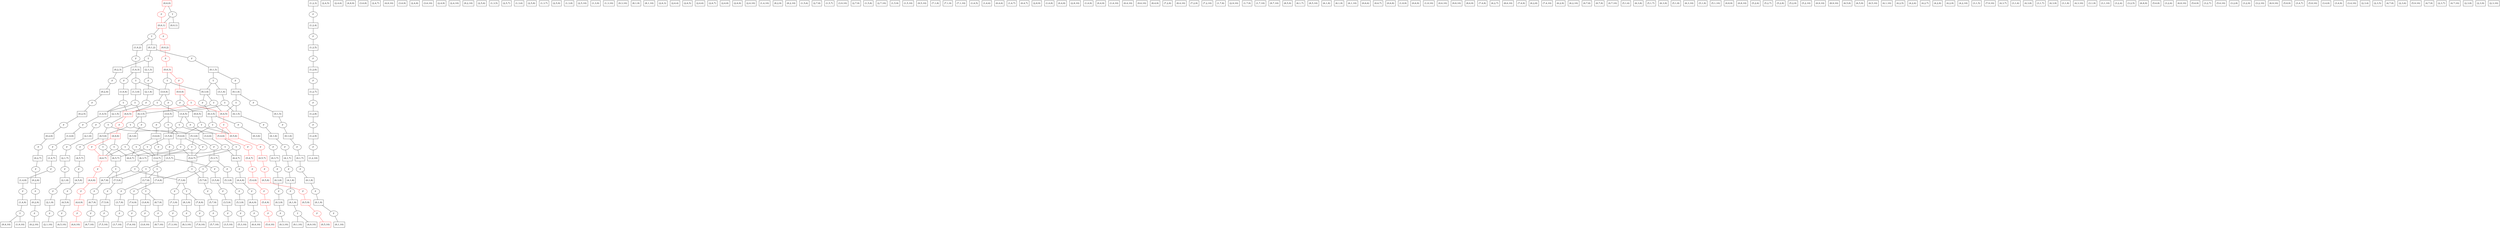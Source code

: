 strict digraph G {
  1 [ shape="box" label="(3,6,4)" ];
  2 [ shape="box" label="(0,0,1)" ];
  3 [ shape="box" label="(3,6,5)" ];
  4 [ shape="box" label="(1,2,3)" ];
  5 [ shape="box" label="(3,6,6)" ];
  6 [ shape="box" label="(2,4,5)" ];
  7 [ shape="box" label="(1,2,4)" ];
  8 [ shape="box" label="(3,6,7)" ];
  9 [ shape="box" label="(2,4,6)" ];
  10 [ shape="box" label="(1,2,5)" ];
  11 [ shape="box" label="(4,8,9)" ];
  12 [ shape="box" label="(3,6,8)" ];
  13 [ shape="box" label="(2,4,7)" ];
  14 [ shape="box" label="(1,2,6)" ];
  15 [ shape="box" label="(4,8,10)" ];
  16 [ shape="box" label="(3,6,9)" ];
  17 [ shape="box" label="(2,4,8)" ];
  18 [ shape="box" label="(1,2,7)" ];
  19 [ shape="box" label="(3,6,10)" ];
  20 [ shape="box" label="(2,4,9)" ];
  21 [ shape="box" label="(1,2,8)" ];
  22 [ shape="box" label="(2,4,10)" ];
  23 [ shape="box" label="(1,2,9)" ];
  24 [ shape="box" label="(1,2,10)" ];
  25 [ shape="box" label="(9,2,10)" ];
  26 [ shape="box" label="(0,1,2)" ];
  27 [ shape="box" label="(0,1,3)" ];
  28 [ shape="box" label="(1,3,4)" ];
  29 [ shape="box" label="(2,5,6)" ];
  30 [ shape="box" label="(0,1,4)" ];
  31 [ shape="box" label="(1,3,5)" ];
  32 [ shape="box" label="(3,7,8)" ];
  33 [ shape="box" label="(2,5,7)" ];
  34 [ shape="box" label="(0,1,5)" ];
  35 [ shape="box" label="(1,3,6)" ];
  36 [ shape="box" label="(4,9,10)" ];
  37 [ shape="box" label="(3,7,9)" ];
  38 [ shape="box" label="(2,5,8)" ];
  39 [ shape="box" label="(0,1,6)" ];
  40 [ shape="box" label="(1,3,7)" ];
  41 [ shape="box" label="(3,7,10)" ];
  42 [ shape="box" label="(2,5,9)" ];
  43 [ shape="box" label="(0,1,7)" ];
  44 [ shape="box" label="(1,3,8)" ];
  45 [ shape="box" label="(2,5,10)" ];
  46 [ shape="box" label="(0,1,8)" ];
  47 [ shape="box" label="(1,3,9)" ];
  48 [ shape="box" label="(0,1,9)" ];
  49 [ shape="box" label="(1,3,10)" ];
  50 [ shape="box" label="(0,1,10)" ];
  51 [ shape="box" label="(9,3,10)" ];
  52 [ shape="box" label="(8,1,9)" ];
  53 [ shape="box" label="(8,1,10)" ];
  54 [ shape="box" label="(2,6,3)" ];
  55 [ shape="box" label="(2,6,4)" ];
  56 [ shape="box" label="(0,2,3)" ];
  57 [ shape="box" label="(2,6,5)" ];
  58 [ shape="box" label="(0,2,4)" ];
  59 [ shape="box" label="(2,6,6)" ];
  60 [ shape="box" label="(1,4,5)" ];
  61 [ shape="box" label="(0,2,5)" ];
  62 [ shape="box" label="(2,6,7)" ];
  63 [ shape="box" label="(1,4,6)" ];
  64 [ shape="box" label="(3,8,9)" ];
  65 [ shape="box" label="(0,2,6)" ];
  66 [ shape="box" label="(2,6,8)" ];
  67 [ shape="box" label="(1,4,7)" ];
  68 [ shape="box" label="(3,8,10)" ];
  69 [ shape="box" label="(0,2,7)" ];
  70 [ shape="box" label="(2,6,9)" ];
  71 [ shape="box" label="(1,4,8)" ];
  72 [ shape="box" label="(0,2,8)" ];
  73 [ shape="box" label="(2,6,10)" ];
  74 [ shape="box" label="(1,4,9)" ];
  75 [ shape="box" label="(0,2,9)" ];
  76 [ shape="box" label="(1,4,10)" ];
  77 [ shape="box" label="(0,2,10)" ];
  78 [ shape="box" label="(9,4,10)" ];
  79 [ shape="box" label="(8,2,9)" ];
  80 [ shape="box" label="(8,2,10)" ];
  81 [ shape="box" label="(0,3,4)" ];
  82 [ shape="box" label="(0,3,5)" ];
  83 [ shape="box" label="(1,5,6)" ];
  84 [ shape="box" label="(0,3,6)" ];
  85 [ shape="box" label="(2,7,8)" ];
  86 [ shape="box" label="(1,5,7)" ];
  87 [ shape="box" label="(0,3,7)" ];
  88 [ shape="box" label="(3,9,10)" ];
  89 [ shape="box" label="(2,7,9)" ];
  90 [ shape="box" label="(1,5,8)" ];
  91 [ shape="box" label="(0,3,8)" ];
  92 [ shape="box" label="(2,7,10)" ];
  93 [ shape="box" label="(1,5,9)" ];
  94 [ shape="box" label="(0,3,9)" ];
  95 [ shape="box" label="(1,5,10)" ];
  96 [ shape="box" label="(0,3,10)" ];
  97 [ shape="box" label="(9,5,10)" ];
  98 [ shape="box" label="(8,3,9)" ];
  99 [ shape="box" label="(7,1,8)" ];
  100 [ shape="box" label="(8,3,10)" ];
  101 [ shape="box" label="(7,1,9)" ];
  102 [ shape="box" label="(7,1,10)" ];
  103 [ shape="box" label="(1,6,2)" ];
  104 [ shape="box" label="(1,6,3)" ];
  105 [ shape="box" label="(1,6,4)" ];
  106 [ shape="box" label="(1,6,5)" ];
  107 [ shape="box" color="red" label="(0,4,5)" ];
  108 [ shape="box" label="(1,6,6)" ];
  109 [ shape="box" label="(0,4,6)" ];
  110 [ shape="box" label="(1,6,7)" ];
  111 [ shape="box" label="(0,4,7)" ];
  112 [ shape="box" label="(2,8,9)" ];
  113 [ shape="box" label="(1,6,8)" ];
  114 [ shape="box" label="(0,4,8)" ];
  115 [ shape="box" label="(2,8,10)" ];
  116 [ shape="box" label="(1,6,9)" ];
  117 [ shape="box" label="(0,4,9)" ];
  118 [ shape="box" label="(1,6,10)" ];
  119 [ shape="box" label="(0,4,10)" ];
  120 [ shape="box" label="(9,6,10)" ];
  121 [ shape="box" label="(8,4,9)" ];
  122 [ shape="box" label="(7,2,8)" ];
  123 [ shape="box" label="(8,4,10)" ];
  124 [ shape="box" label="(7,2,9)" ];
  125 [ shape="box" label="(7,2,10)" ];
  126 [ shape="box" color="red" label="(0,5,6)" ];
  127 [ shape="box" color="red" label="(0,5,7)" ];
  128 [ shape="box" label="(1,7,8)" ];
  129 [ shape="box" color="red" label="(0,5,8)" ];
  130 [ shape="box" label="(2,9,10)" ];
  131 [ shape="box" label="(1,7,9)" ];
  132 [ shape="box" color="red" label="(0,5,9)" ];
  133 [ shape="box" label="(1,7,10)" ];
  134 [ shape="box" color="red" label="(0,5,10)" ];
  135 [ shape="box" label="(9,7,10)" ];
  136 [ shape="box" label="(8,5,9)" ];
  137 [ shape="box" label="(7,3,8)" ];
  138 [ shape="box" label="(6,1,7)" ];
  139 [ shape="box" label="(8,5,10)" ];
  140 [ shape="box" label="(7,3,9)" ];
  141 [ shape="box" label="(6,1,8)" ];
  142 [ shape="box" label="(7,3,10)" ];
  143 [ shape="box" label="(6,1,9)" ];
  144 [ shape="box" label="(6,1,10)" ];
  145 [ shape="box" color="red" label="(0,6,0)" ];
  146 [ shape="box" color="red" label="(0,6,1)" ];
  147 [ shape="box" color="red" label="(0,6,2)" ];
  148 [ shape="box" color="red" label="(0,6,3)" ];
  149 [ shape="box" color="red" label="(0,6,4)" ];
  150 [ shape="box" label="(0,6,5)" ];
  151 [ shape="box" label="(0,6,6)" ];
  152 [ shape="box" label="(0,6,7)" ];
  153 [ shape="box" label="(0,6,8)" ];
  154 [ shape="box" label="(1,8,9)" ];
  155 [ shape="box" label="(0,6,9)" ];
  156 [ shape="box" label="(1,8,10)" ];
  157 [ shape="box" label="(0,6,10)" ];
  158 [ shape="box" label="(9,8,10)" ];
  159 [ shape="box" label="(8,6,9)" ];
  160 [ shape="box" label="(7,4,8)" ];
  161 [ shape="box" label="(6,2,7)" ];
  162 [ shape="box" label="(8,6,10)" ];
  163 [ shape="box" label="(7,4,9)" ];
  164 [ shape="box" label="(6,2,8)" ];
  165 [ shape="box" label="(7,4,10)" ];
  166 [ shape="box" label="(6,2,9)" ];
  167 [ shape="box" label="(6,2,10)" ];
  168 [ shape="box" label="(0,7,8)" ];
  169 [ shape="box" label="(0,7,9)" ];
  170 [ shape="box" label="(1,9,10)" ];
  171 [ shape="box" label="(0,7,10)" ];
  172 [ shape="box" label="(8,7,9)" ];
  173 [ shape="box" label="(7,5,8)" ];
  174 [ shape="box" label="(6,3,7)" ];
  175 [ shape="box" label="(5,1,6)" ];
  176 [ shape="box" label="(8,7,10)" ];
  177 [ shape="box" label="(7,5,9)" ];
  178 [ shape="box" label="(6,3,8)" ];
  179 [ shape="box" label="(5,1,7)" ];
  180 [ shape="box" label="(7,5,10)" ];
  181 [ shape="box" label="(6,3,9)" ];
  182 [ shape="box" label="(5,1,8)" ];
  183 [ shape="box" label="(6,3,10)" ];
  184 [ shape="box" label="(5,1,9)" ];
  185 [ shape="box" label="(5,1,10)" ];
  186 [ shape="box" label="(0,8,9)" ];
  187 [ shape="box" label="(0,8,10)" ];
  188 [ shape="box" label="(7,6,8)" ];
  189 [ shape="box" label="(6,4,7)" ];
  190 [ shape="box" label="(5,2,6)" ];
  191 [ shape="box" label="(7,6,9)" ];
  192 [ shape="box" label="(6,4,8)" ];
  193 [ shape="box" label="(5,2,7)" ];
  194 [ shape="box" label="(7,6,10)" ];
  195 [ shape="box" label="(6,4,9)" ];
  196 [ shape="box" label="(5,2,8)" ];
  197 [ shape="box" label="(6,4,10)" ];
  198 [ shape="box" label="(5,2,9)" ];
  199 [ shape="box" label="(5,2,10)" ];
  200 [ shape="box" label="(0,9,10)" ];
  201 [ shape="box" label="(6,5,7)" ];
  202 [ shape="box" label="(5,3,6)" ];
  203 [ shape="box" label="(4,1,5)" ];
  204 [ shape="box" label="(8,9,10)" ];
  205 [ shape="box" label="(6,5,8)" ];
  206 [ shape="box" label="(5,3,7)" ];
  207 [ shape="box" label="(4,1,6)" ];
  208 [ shape="box" label="(6,5,9)" ];
  209 [ shape="box" label="(5,3,8)" ];
  210 [ shape="box" label="(4,1,7)" ];
  211 [ shape="box" label="(6,5,10)" ];
  212 [ shape="box" label="(5,3,9)" ];
  213 [ shape="box" label="(4,1,8)" ];
  214 [ shape="box" label="(5,3,10)" ];
  215 [ shape="box" label="(4,1,9)" ];
  216 [ shape="box" label="(4,1,10)" ];
  217 [ shape="box" label="(6,6,7)" ];
  218 [ shape="box" color="red" label="(5,4,6)" ];
  219 [ shape="box" label="(4,2,5)" ];
  220 [ shape="box" label="(7,8,9)" ];
  221 [ shape="box" color="red" label="(5,4,7)" ];
  222 [ shape="box" label="(4,2,6)" ];
  223 [ shape="box" label="(7,8,10)" ];
  224 [ shape="box" color="red" label="(5,4,8)" ];
  225 [ shape="box" label="(4,2,7)" ];
  226 [ shape="box" color="red" label="(5,4,9)" ];
  227 [ shape="box" label="(4,2,8)" ];
  228 [ shape="box" color="red" label="(5,4,10)" ];
  229 [ shape="box" label="(4,2,9)" ];
  230 [ shape="box" label="(4,2,10)" ];
  231 [ shape="box" label="(4,3,5)" ];
  232 [ shape="box" label="(3,1,4)" ];
  233 [ shape="box" label="(6,7,8)" ];
  234 [ shape="box" label="(4,3,6)" ];
  235 [ shape="box" label="(3,1,5)" ];
  236 [ shape="box" label="(7,9,10)" ];
  237 [ shape="box" label="(6,7,9)" ];
  238 [ shape="box" label="(4,3,7)" ];
  239 [ shape="box" label="(3,1,6)" ];
  240 [ shape="box" label="(6,7,10)" ];
  241 [ shape="box" label="(4,3,8)" ];
  242 [ shape="box" label="(3,1,7)" ];
  243 [ shape="box" label="(4,3,9)" ];
  244 [ shape="box" label="(3,1,8)" ];
  245 [ shape="box" label="(4,3,10)" ];
  246 [ shape="box" label="(3,1,9)" ];
  247 [ shape="box" label="(3,1,10)" ];
  248 [ shape="box" label="(5,6,6)" ];
  249 [ shape="box" label="(3,2,4)" ];
  250 [ shape="box" label="(5,6,7)" ];
  251 [ shape="box" label="(3,2,5)" ];
  252 [ shape="box" label="(6,8,9)" ];
  253 [ shape="box" label="(5,6,8)" ];
  254 [ shape="box" label="(3,2,6)" ];
  255 [ shape="box" label="(6,8,10)" ];
  256 [ shape="box" label="(5,6,9)" ];
  257 [ shape="box" label="(3,2,7)" ];
  258 [ shape="box" label="(5,6,10)" ];
  259 [ shape="box" label="(3,2,8)" ];
  260 [ shape="box" label="(3,2,9)" ];
  261 [ shape="box" label="(3,2,10)" ];
  262 [ shape="box" label="(2,1,3)" ];
  263 [ shape="box" label="(4,5,6)" ];
  264 [ shape="box" label="(2,1,4)" ];
  265 [ shape="box" label="(5,7,8)" ];
  266 [ shape="box" label="(4,5,7)" ];
  267 [ shape="box" label="(2,1,5)" ];
  268 [ shape="box" label="(6,9,10)" ];
  269 [ shape="box" label="(5,7,9)" ];
  270 [ shape="box" label="(4,5,8)" ];
  271 [ shape="box" label="(2,1,6)" ];
  272 [ shape="box" label="(5,7,10)" ];
  273 [ shape="box" label="(4,5,9)" ];
  274 [ shape="box" label="(2,1,7)" ];
  275 [ shape="box" label="(4,5,10)" ];
  276 [ shape="box" label="(2,1,8)" ];
  277 [ shape="box" label="(2,1,9)" ];
  278 [ shape="box" label="(2,1,10)" ];
  279 [ shape="box" color="red" label="(4,6,5)" ];
  280 [ shape="box" color="red" label="(4,6,6)" ];
  281 [ shape="box" label="(3,4,5)" ];
  282 [ shape="box" color="red" label="(4,6,7)" ];
  283 [ shape="box" label="(3,4,6)" ];
  284 [ shape="box" label="(5,8,9)" ];
  285 [ shape="box" color="red" label="(4,6,8)" ];
  286 [ shape="box" label="(3,4,7)" ];
  287 [ shape="box" label="(5,8,10)" ];
  288 [ shape="box" color="red" label="(4,6,9)" ];
  289 [ shape="box" label="(3,4,8)" ];
  290 [ shape="box" color="red" label="(4,6,10)" ];
  291 [ shape="box" label="(3,4,9)" ];
  292 [ shape="box" label="(3,4,10)" ];
  293 [ shape="box" label="(2,3,4)" ];
  294 [ shape="box" label="(3,5,6)" ];
  295 [ shape="box" label="(2,3,5)" ];
  296 [ shape="box" label="(4,7,8)" ];
  297 [ shape="box" label="(3,5,7)" ];
  298 [ shape="box" label="(2,3,6)" ];
  299 [ shape="box" label="(5,9,10)" ];
  300 [ shape="box" label="(4,7,9)" ];
  301 [ shape="box" label="(3,5,8)" ];
  302 [ shape="box" label="(2,3,7)" ];
  303 [ shape="box" label="(4,7,10)" ];
  304 [ shape="box" label="(3,5,9)" ];
  305 [ shape="box" label="(2,3,8)" ];
  306 [ shape="box" label="(3,5,10)" ];
  307 [ shape="box" label="(2,3,9)" ];
  308 [ shape="box" label="(2,3,10)" ];
  309 [ shape="box" label="(9,1,10)" ];
  310 [ shape="ellipse" label="T" ];
  311 [ shape="ellipse" label="F" ];
  312 [ shape="ellipse" label="F" ];
  313 [ shape="ellipse" label="T" ];
  314 [ shape="ellipse" label="F" ];
  315 [ shape="ellipse" label="T" ];
  316 [ shape="ellipse" label="F" ];
  317 [ shape="ellipse" label="F" ];
  318 [ shape="ellipse" label="T" ];
  319 [ shape="ellipse" label="F" ];
  320 [ shape="ellipse" label="F" ];
  321 [ shape="ellipse" label="F" ];
  322 [ shape="ellipse" label="F" ];
  323 [ shape="ellipse" label="F" ];
  324 [ shape="ellipse" label="T" ];
  325 [ shape="ellipse" label="F" ];
  326 [ shape="ellipse" label="T" ];
  327 [ shape="ellipse" label="F" ];
  328 [ shape="ellipse" label="T" ];
  329 [ shape="ellipse" label="F" ];
  330 [ shape="ellipse" label="T" ];
  331 [ shape="ellipse" label="F" ];
  332 [ shape="ellipse" label="T" ];
  333 [ shape="ellipse" label="F" ];
  334 [ shape="ellipse" label="F" ];
  335 [ shape="ellipse" label="F" ];
  336 [ shape="ellipse" label="F" ];
  337 [ shape="ellipse" label="F" ];
  338 [ shape="ellipse" label="F" ];
  339 [ shape="ellipse" label="F" ];
  340 [ shape="ellipse" label="F" ];
  341 [ shape="ellipse" label="F" ];
  342 [ shape="ellipse" label="F" ];
  343 [ shape="ellipse" label="F" ];
  344 [ shape="ellipse" label="F" ];
  345 [ shape="ellipse" label="F" ];
  346 [ shape="ellipse" label="F" ];
  347 [ shape="ellipse" label="F" ];
  348 [ shape="ellipse" label="F" ];
  349 [ shape="ellipse" label="F" ];
  350 [ shape="ellipse" label="T" ];
  351 [ shape="ellipse" label="F" ];
  352 [ shape="ellipse" label="F" ];
  353 [ shape="ellipse" label="T" ];
  354 [ shape="ellipse" label="F" ];
  355 [ shape="ellipse" label="T" ];
  356 [ shape="ellipse" label="F" ];
  357 [ shape="ellipse" label="F" ];
  358 [ shape="ellipse" label="F" ];
  359 [ shape="ellipse" label="F" ];
  360 [ shape="ellipse" label="F" ];
  361 [ shape="ellipse" label="F" ];
  362 [ shape="ellipse" label="F" ];
  363 [ shape="ellipse" label="T" ];
  364 [ shape="ellipse" label="T" ];
  365 [ shape="ellipse" color="red" label="T" ];
  366 [ shape="ellipse" color="red" label="F" ];
  367 [ shape="ellipse" color="red" label="F" ];
  368 [ shape="ellipse" color="red" label="F" ];
  369 [ shape="ellipse" color="red" label="F" ];
  370 [ shape="ellipse" label="F" ];
  371 [ shape="ellipse" label="T" ];
  372 [ shape="ellipse" label="F" ];
  373 [ shape="ellipse" color="red" label="F" ];
  374 [ shape="ellipse" label="T" ];
  375 [ shape="ellipse" label="T" ];
  376 [ shape="ellipse" color="red" label="F" ];
  377 [ shape="ellipse" color="red" label="F" ];
  378 [ shape="ellipse" color="red" label="F" ];
  379 [ shape="ellipse" label="T" ];
  380 [ shape="ellipse" color="red" label="T" ];
  381 [ shape="ellipse" label="F" ];
  382 [ shape="ellipse" label="T" ];
  383 [ shape="ellipse" label="F" ];
  384 [ shape="ellipse" label="F" ];
  385 [ shape="ellipse" label="T" ];
  386 [ shape="ellipse" label="F" ];
  387 [ shape="ellipse" label="F" ];
  388 [ shape="ellipse" label="F" ];
  389 [ shape="ellipse" label="F" ];
  390 [ shape="ellipse" label="F" ];
  391 [ shape="ellipse" label="F" ];
  392 [ shape="ellipse" label="T" ];
  393 [ shape="ellipse" label="F" ];
  394 [ shape="ellipse" label="T" ];
  395 [ shape="ellipse" label="F" ];
  396 [ shape="ellipse" label="F" ];
  397 [ shape="ellipse" label="T" ];
  398 [ shape="ellipse" label="F" ];
  399 [ shape="ellipse" label="F" ];
  400 [ shape="ellipse" label="F" ];
  401 [ shape="ellipse" label="F" ];
  402 [ shape="ellipse" label="F" ];
  403 [ shape="ellipse" label="T" ];
  404 [ shape="ellipse" color="red" label="F" ];
  405 [ shape="ellipse" label="T" ];
  406 [ shape="ellipse" label="F" ];
  407 [ shape="ellipse" color="red" label="F" ];
  408 [ shape="ellipse" color="red" label="F" ];
  409 [ shape="ellipse" color="red" label="F" ];
  410 [ shape="ellipse" label="F" ];
  411 [ shape="ellipse" label="T" ];
  412 [ shape="ellipse" label="T" ];
  413 [ shape="ellipse" label="F" ];
  414 [ shape="ellipse" label="T" ];
  415 [ shape="ellipse" label="F" ];
  416 [ shape="ellipse" label="T" ];
  417 [ shape="ellipse" label="F" ];
  418 [ shape="ellipse" label="T" ];
  419 [ shape="ellipse" label="F" ];
  420 [ shape="ellipse" label="T" ];
  421 [ shape="ellipse" label="F" ];
  422 [ shape="ellipse" label="F" ];
  423 [ shape="ellipse" label="F" ];
  424 [ shape="ellipse" label="F" ];
  425 [ shape="ellipse" label="F" ];
  426 [ shape="ellipse" label="F" ];
  427 [ shape="ellipse" label="F" ];
  428 [ shape="ellipse" label="F" ];
  429 [ shape="ellipse" label="F" ];
  430 [ shape="ellipse" label="F" ];
  431 [ shape="ellipse" label="F" ];
  432 [ shape="ellipse" label="F" ];
  433 [ shape="ellipse" color="red" label="F" ];
  434 [ shape="ellipse" label="T" ];
  435 [ shape="ellipse" label="T" ];
  436 [ shape="ellipse" color="red" label="F" ];
  437 [ shape="ellipse" label="T" ];
  438 [ shape="ellipse" label="F" ];
  439 [ shape="ellipse" color="red" label="F" ];
  440 [ shape="ellipse" label="T" ];
  441 [ shape="ellipse" color="red" label="F" ];
  442 [ shape="ellipse" color="red" label="F" ];
  443 [ shape="ellipse" label="T" ];
  444 [ shape="ellipse" label="F" ];
  445 [ shape="ellipse" label="T" ];
  446 [ shape="ellipse" label="F" ];
  447 [ shape="ellipse" label="F" ];
  448 [ shape="ellipse" label="F" ];
  1 -> 310 [ arrowhead="none" ];
  310 -> 281 [ arrowhead="none" ];
  310 -> 279 [ arrowhead="none" ];
  1 -> 311 [ arrowhead="none" ];
  311 -> 3 [ arrowhead="none" ];
  3 -> 312 [ arrowhead="none" ];
  312 -> 5 [ arrowhead="none" ];
  3 -> 313 [ arrowhead="none" ];
  313 -> 294 [ arrowhead="none" ];
  313 -> 248 [ arrowhead="none" ];
  4 -> 314 [ arrowhead="none" ];
  314 -> 7 [ arrowhead="none" ];
  5 -> 315 [ arrowhead="none" ];
  315 -> 8 [ arrowhead="none" ];
  315 -> 217 [ arrowhead="none" ];
  5 -> 316 [ arrowhead="none" ];
  316 -> 8 [ arrowhead="none" ];
  7 -> 317 [ arrowhead="none" ];
  317 -> 10 [ arrowhead="none" ];
  8 -> 318 [ arrowhead="none" ];
  318 -> 32 [ arrowhead="none" ];
  318 -> 188 [ arrowhead="none" ];
  10 -> 319 [ arrowhead="none" ];
  319 -> 14 [ arrowhead="none" ];
  14 -> 320 [ arrowhead="none" ];
  320 -> 18 [ arrowhead="none" ];
  18 -> 321 [ arrowhead="none" ];
  321 -> 21 [ arrowhead="none" ];
  21 -> 322 [ arrowhead="none" ];
  322 -> 23 [ arrowhead="none" ];
  23 -> 323 [ arrowhead="none" ];
  323 -> 24 [ arrowhead="none" ];
  26 -> 324 [ arrowhead="none" ];
  324 -> 56 [ arrowhead="none" ];
  324 -> 262 [ arrowhead="none" ];
  26 -> 325 [ arrowhead="none" ];
  325 -> 27 [ arrowhead="none" ];
  27 -> 326 [ arrowhead="none" ];
  326 -> 81 [ arrowhead="none" ];
  326 -> 232 [ arrowhead="none" ];
  27 -> 327 [ arrowhead="none" ];
  327 -> 30 [ arrowhead="none" ];
  28 -> 328 [ arrowhead="none" ];
  328 -> 60 [ arrowhead="none" ];
  328 -> 231 [ arrowhead="none" ];
  30 -> 329 [ arrowhead="none" ];
  329 -> 34 [ arrowhead="none" ];
  30 -> 330 [ arrowhead="none" ];
  330 -> 107 [ arrowhead="none" ];
  330 -> 203 [ arrowhead="none" ];
  32 -> 331 [ arrowhead="none" ];
  331 -> 37 [ arrowhead="none" ];
  32 -> 332 [ arrowhead="none" ];
  332 -> 64 [ arrowhead="none" ];
  332 -> 172 [ arrowhead="none" ];
  34 -> 333 [ arrowhead="none" ];
  333 -> 39 [ arrowhead="none" ];
  37 -> 334 [ arrowhead="none" ];
  334 -> 41 [ arrowhead="none" ];
  39 -> 335 [ arrowhead="none" ];
  335 -> 43 [ arrowhead="none" ];
  43 -> 336 [ arrowhead="none" ];
  336 -> 46 [ arrowhead="none" ];
  46 -> 337 [ arrowhead="none" ];
  337 -> 48 [ arrowhead="none" ];
  48 -> 338 [ arrowhead="none" ];
  338 -> 50 [ arrowhead="none" ];
  56 -> 339 [ arrowhead="none" ];
  339 -> 58 [ arrowhead="none" ];
  58 -> 340 [ arrowhead="none" ];
  340 -> 61 [ arrowhead="none" ];
  60 -> 341 [ arrowhead="none" ];
  341 -> 63 [ arrowhead="none" ];
  61 -> 342 [ arrowhead="none" ];
  342 -> 65 [ arrowhead="none" ];
  63 -> 343 [ arrowhead="none" ];
  343 -> 67 [ arrowhead="none" ];
  64 -> 344 [ arrowhead="none" ];
  344 -> 68 [ arrowhead="none" ];
  65 -> 345 [ arrowhead="none" ];
  345 -> 69 [ arrowhead="none" ];
  67 -> 346 [ arrowhead="none" ];
  346 -> 71 [ arrowhead="none" ];
  69 -> 347 [ arrowhead="none" ];
  347 -> 72 [ arrowhead="none" ];
  71 -> 348 [ arrowhead="none" ];
  348 -> 74 [ arrowhead="none" ];
  72 -> 349 [ arrowhead="none" ];
  349 -> 75 [ arrowhead="none" ];
  74 -> 350 [ arrowhead="none" ];
  350 -> 170 [ arrowhead="none" ];
  350 -> 78 [ arrowhead="none" ];
  75 -> 351 [ arrowhead="none" ];
  351 -> 77 [ arrowhead="none" ];
  81 -> 352 [ arrowhead="none" ];
  352 -> 82 [ arrowhead="none" ];
  81 -> 353 [ arrowhead="none" ];
  353 -> 107 [ arrowhead="none" ];
  353 -> 231 [ arrowhead="none" ];
  82 -> 354 [ arrowhead="none" ];
  354 -> 84 [ arrowhead="none" ];
  82 -> 355 [ arrowhead="none" ];
  355 -> 126 [ arrowhead="none" ];
  355 -> 202 [ arrowhead="none" ];
  84 -> 356 [ arrowhead="none" ];
  356 -> 87 [ arrowhead="none" ];
  87 -> 357 [ arrowhead="none" ];
  357 -> 91 [ arrowhead="none" ];
  91 -> 358 [ arrowhead="none" ];
  358 -> 94 [ arrowhead="none" ];
  94 -> 359 [ arrowhead="none" ];
  359 -> 96 [ arrowhead="none" ];
  98 -> 360 [ arrowhead="none" ];
  360 -> 100 [ arrowhead="none" ];
  103 -> 361 [ arrowhead="none" ];
  361 -> 104 [ arrowhead="none" ];
  104 -> 362 [ arrowhead="none" ];
  362 -> 105 [ arrowhead="none" ];
  104 -> 363 [ arrowhead="none" ];
  363 -> 28 [ arrowhead="none" ];
  363 -> 1 [ arrowhead="none" ];
  105 -> 364 [ arrowhead="none" ];
  364 -> 60 [ arrowhead="none" ];
  364 -> 279 [ arrowhead="none" ];
  107 -> 365 [ color="red" arrowhead="none" ];
  365 -> 126 [ color="red" arrowhead="none" ];
  365 -> 218 [ color="red" arrowhead="none" ];
  126 -> 366 [ color="red" arrowhead="none" ];
  366 -> 127 [ color="red" arrowhead="none" ];
  127 -> 367 [ color="red" arrowhead="none" ];
  367 -> 129 [ color="red" arrowhead="none" ];
  129 -> 368 [ color="red" arrowhead="none" ];
  368 -> 132 [ color="red" arrowhead="none" ];
  132 -> 369 [ color="red" arrowhead="none" ];
  369 -> 134 [ color="red" arrowhead="none" ];
  137 -> 370 [ arrowhead="none" ];
  370 -> 140 [ arrowhead="none" ];
  137 -> 371 [ arrowhead="none" ];
  371 -> 220 [ arrowhead="none" ];
  371 -> 98 [ arrowhead="none" ];
  140 -> 372 [ arrowhead="none" ];
  372 -> 142 [ arrowhead="none" ];
  145 -> 373 [ color="red" arrowhead="none" ];
  373 -> 146 [ color="red" arrowhead="none" ];
  145 -> 374 [ arrowhead="none" ];
  374 -> 2 [ arrowhead="none" ];
  374 -> 146 [ arrowhead="none" ];
  146 -> 375 [ arrowhead="none" ];
  375 -> 26 [ arrowhead="none" ];
  375 -> 103 [ arrowhead="none" ];
  146 -> 376 [ color="red" arrowhead="none" ];
  376 -> 147 [ color="red" arrowhead="none" ];
  147 -> 377 [ color="red" arrowhead="none" ];
  377 -> 148 [ color="red" arrowhead="none" ];
  148 -> 378 [ color="red" arrowhead="none" ];
  378 -> 149 [ color="red" arrowhead="none" ];
  148 -> 379 [ arrowhead="none" ];
  379 -> 81 [ arrowhead="none" ];
  379 -> 1 [ arrowhead="none" ];
  149 -> 380 [ color="red" arrowhead="none" ];
  380 -> 107 [ color="red" arrowhead="none" ];
  380 -> 279 [ color="red" arrowhead="none" ];
  149 -> 381 [ arrowhead="none" ];
  381 -> 150 [ arrowhead="none" ];
  150 -> 382 [ arrowhead="none" ];
  382 -> 126 [ arrowhead="none" ];
  382 -> 248 [ arrowhead="none" ];
  172 -> 383 [ arrowhead="none" ];
  383 -> 176 [ arrowhead="none" ];
  173 -> 384 [ arrowhead="none" ];
  384 -> 177 [ arrowhead="none" ];
  174 -> 385 [ arrowhead="none" ];
  385 -> 233 [ arrowhead="none" ];
  385 -> 137 [ arrowhead="none" ];
  177 -> 386 [ arrowhead="none" ];
  386 -> 180 [ arrowhead="none" ];
  188 -> 387 [ arrowhead="none" ];
  387 -> 191 [ arrowhead="none" ];
  189 -> 388 [ arrowhead="none" ];
  388 -> 192 [ arrowhead="none" ];
  191 -> 389 [ arrowhead="none" ];
  389 -> 194 [ arrowhead="none" ];
  192 -> 390 [ arrowhead="none" ];
  390 -> 195 [ arrowhead="none" ];
  195 -> 391 [ arrowhead="none" ];
  391 -> 197 [ arrowhead="none" ];
  201 -> 392 [ arrowhead="none" ];
  392 -> 233 [ arrowhead="none" ];
  392 -> 173 [ arrowhead="none" ];
  202 -> 393 [ arrowhead="none" ];
  393 -> 206 [ arrowhead="none" ];
  202 -> 394 [ arrowhead="none" ];
  394 -> 250 [ arrowhead="none" ];
  394 -> 174 [ arrowhead="none" ];
  203 -> 395 [ arrowhead="none" ];
  395 -> 207 [ arrowhead="none" ];
  206 -> 396 [ arrowhead="none" ];
  396 -> 209 [ arrowhead="none" ];
  206 -> 397 [ arrowhead="none" ];
  397 -> 265 [ arrowhead="none" ];
  397 -> 137 [ arrowhead="none" ];
  207 -> 398 [ arrowhead="none" ];
  398 -> 210 [ arrowhead="none" ];
  209 -> 399 [ arrowhead="none" ];
  399 -> 212 [ arrowhead="none" ];
  210 -> 400 [ arrowhead="none" ];
  400 -> 213 [ arrowhead="none" ];
  212 -> 401 [ arrowhead="none" ];
  401 -> 214 [ arrowhead="none" ];
  213 -> 402 [ arrowhead="none" ];
  402 -> 215 [ arrowhead="none" ];
  215 -> 403 [ arrowhead="none" ];
  403 -> 36 [ arrowhead="none" ];
  403 -> 309 [ arrowhead="none" ];
  218 -> 404 [ color="red" arrowhead="none" ];
  404 -> 221 [ color="red" arrowhead="none" ];
  218 -> 405 [ arrowhead="none" ];
  405 -> 250 [ arrowhead="none" ];
  405 -> 189 [ arrowhead="none" ];
  220 -> 406 [ arrowhead="none" ];
  406 -> 223 [ arrowhead="none" ];
  221 -> 407 [ color="red" arrowhead="none" ];
  407 -> 224 [ color="red" arrowhead="none" ];
  224 -> 408 [ color="red" arrowhead="none" ];
  408 -> 226 [ color="red" arrowhead="none" ];
  226 -> 409 [ color="red" arrowhead="none" ];
  409 -> 228 [ color="red" arrowhead="none" ];
  231 -> 410 [ arrowhead="none" ];
  410 -> 234 [ arrowhead="none" ];
  231 -> 411 [ arrowhead="none" ];
  411 -> 263 [ arrowhead="none" ];
  411 -> 202 [ arrowhead="none" ];
  232 -> 412 [ arrowhead="none" ];
  412 -> 281 [ arrowhead="none" ];
  412 -> 203 [ arrowhead="none" ];
  233 -> 413 [ arrowhead="none" ];
  413 -> 237 [ arrowhead="none" ];
  234 -> 414 [ arrowhead="none" ];
  414 -> 282 [ arrowhead="none" ];
  414 -> 174 [ arrowhead="none" ];
  237 -> 415 [ arrowhead="none" ];
  415 -> 240 [ arrowhead="none" ];
  248 -> 416 [ arrowhead="none" ];
  416 -> 250 [ arrowhead="none" ];
  416 -> 217 [ arrowhead="none" ];
  248 -> 417 [ arrowhead="none" ];
  417 -> 250 [ arrowhead="none" ];
  250 -> 418 [ arrowhead="none" ];
  418 -> 265 [ arrowhead="none" ];
  418 -> 188 [ arrowhead="none" ];
  262 -> 419 [ arrowhead="none" ];
  419 -> 264 [ arrowhead="none" ];
  263 -> 420 [ arrowhead="none" ];
  420 -> 282 [ arrowhead="none" ];
  420 -> 201 [ arrowhead="none" ];
  263 -> 421 [ arrowhead="none" ];
  421 -> 266 [ arrowhead="none" ];
  264 -> 422 [ arrowhead="none" ];
  422 -> 267 [ arrowhead="none" ];
  265 -> 423 [ arrowhead="none" ];
  423 -> 269 [ arrowhead="none" ];
  266 -> 424 [ arrowhead="none" ];
  424 -> 270 [ arrowhead="none" ];
  267 -> 425 [ arrowhead="none" ];
  425 -> 271 [ arrowhead="none" ];
  269 -> 426 [ arrowhead="none" ];
  426 -> 272 [ arrowhead="none" ];
  270 -> 427 [ arrowhead="none" ];
  427 -> 273 [ arrowhead="none" ];
  271 -> 428 [ arrowhead="none" ];
  428 -> 274 [ arrowhead="none" ];
  273 -> 429 [ arrowhead="none" ];
  429 -> 275 [ arrowhead="none" ];
  274 -> 430 [ arrowhead="none" ];
  430 -> 276 [ arrowhead="none" ];
  276 -> 431 [ arrowhead="none" ];
  431 -> 277 [ arrowhead="none" ];
  277 -> 432 [ arrowhead="none" ];
  432 -> 278 [ arrowhead="none" ];
  279 -> 433 [ color="red" arrowhead="none" ];
  433 -> 280 [ color="red" arrowhead="none" ];
  279 -> 434 [ arrowhead="none" ];
  434 -> 263 [ arrowhead="none" ];
  434 -> 248 [ arrowhead="none" ];
  280 -> 435 [ arrowhead="none" ];
  435 -> 282 [ arrowhead="none" ];
  435 -> 217 [ arrowhead="none" ];
  280 -> 436 [ color="red" arrowhead="none" ];
  436 -> 282 [ color="red" arrowhead="none" ];
  281 -> 437 [ arrowhead="none" ];
  437 -> 294 [ arrowhead="none" ];
  437 -> 218 [ arrowhead="none" ];
  281 -> 438 [ arrowhead="none" ];
  438 -> 283 [ arrowhead="none" ];
  282 -> 439 [ color="red" arrowhead="none" ];
  439 -> 285 [ color="red" arrowhead="none" ];
  283 -> 440 [ arrowhead="none" ];
  440 -> 8 [ arrowhead="none" ];
  440 -> 189 [ arrowhead="none" ];
  285 -> 441 [ color="red" arrowhead="none" ];
  441 -> 288 [ color="red" arrowhead="none" ];
  288 -> 442 [ color="red" arrowhead="none" ];
  442 -> 290 [ color="red" arrowhead="none" ];
  294 -> 443 [ arrowhead="none" ];
  443 -> 8 [ arrowhead="none" ];
  443 -> 201 [ arrowhead="none" ];
  294 -> 444 [ arrowhead="none" ];
  444 -> 297 [ arrowhead="none" ];
  297 -> 445 [ arrowhead="none" ];
  445 -> 32 [ arrowhead="none" ];
  445 -> 173 [ arrowhead="none" ];
  297 -> 446 [ arrowhead="none" ];
  446 -> 301 [ arrowhead="none" ];
  301 -> 447 [ arrowhead="none" ];
  447 -> 304 [ arrowhead="none" ];
  304 -> 448 [ arrowhead="none" ];
  448 -> 306 [ arrowhead="none" ];
}
